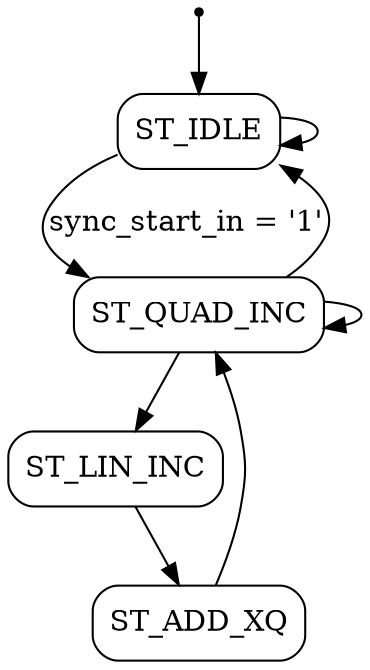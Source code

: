 digraph "fg polymom" {
   node [shape = Mrecord];
   entry0_0 [shape = point, label = "start" ];
   ST_IDLE;
   ST_QUAD_INC;
   ST_LIN_INC;
   ST_ADD_XQ;
   entry0_0 -> ST_IDLE;
   ST_IDLE -> ST_IDLE;
   ST_IDLE -> ST_QUAD_INC [label = "sync_start_in = '1'"];
   ST_QUAD_INC -> ST_QUAD_INC;
   ST_QUAD_INC -> ST_LIN_INC;
   ST_QUAD_INC -> ST_IDLE;
   ST_LIN_INC -> ST_ADD_XQ;
   ST_ADD_XQ -> ST_QUAD_INC
}
